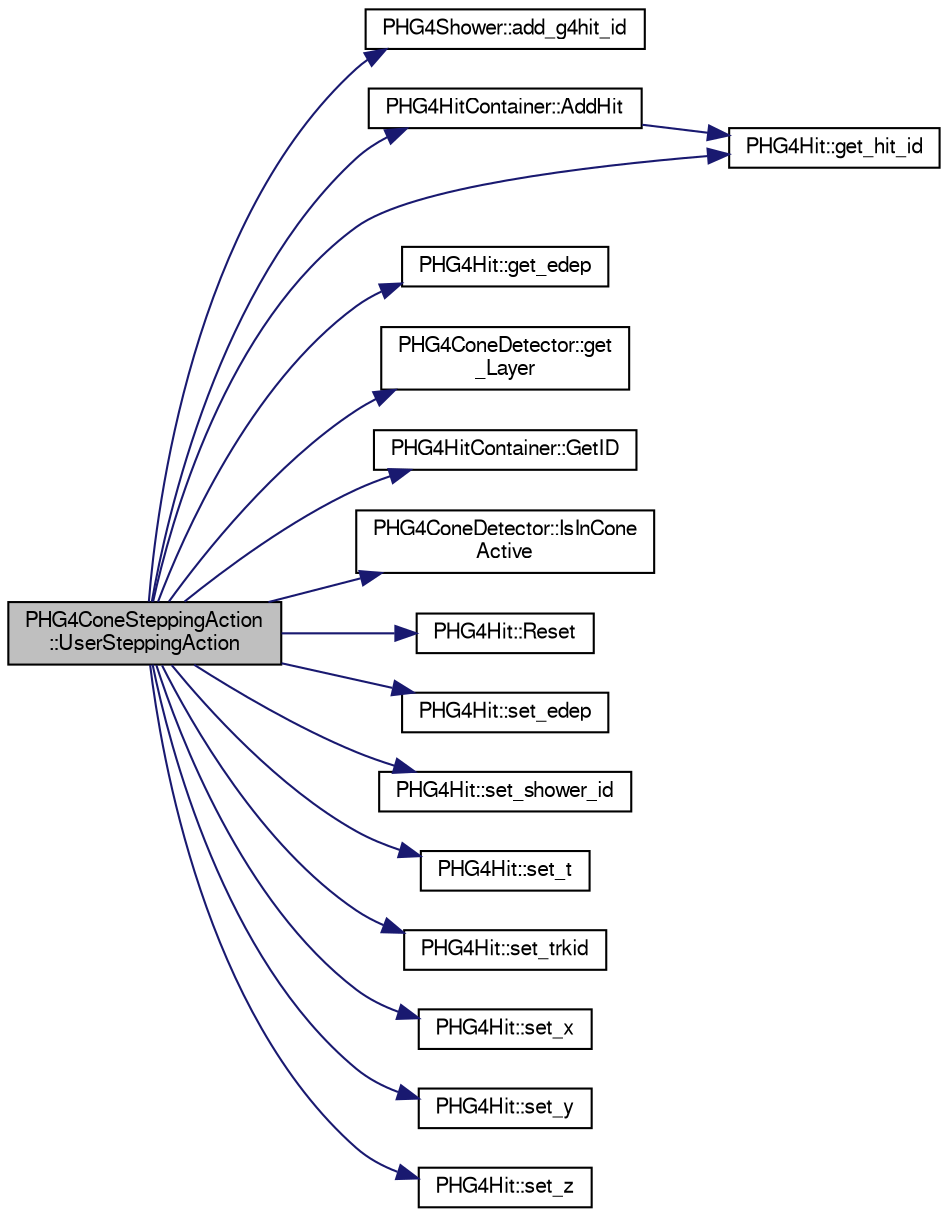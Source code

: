 digraph "PHG4ConeSteppingAction::UserSteppingAction"
{
  bgcolor="transparent";
  edge [fontname="FreeSans",fontsize="10",labelfontname="FreeSans",labelfontsize="10"];
  node [fontname="FreeSans",fontsize="10",shape=record];
  rankdir="LR";
  Node1 [label="PHG4ConeSteppingAction\l::UserSteppingAction",height=0.2,width=0.4,color="black", fillcolor="grey75", style="filled" fontcolor="black"];
  Node1 -> Node2 [color="midnightblue",fontsize="10",style="solid",fontname="FreeSans"];
  Node2 [label="PHG4Shower::add_g4hit_id",height=0.2,width=0.4,color="black",URL="$db/d88/classPHG4Shower.html#aff36d66ca2bfafcb3528d98960fb89c4"];
  Node1 -> Node3 [color="midnightblue",fontsize="10",style="solid",fontname="FreeSans"];
  Node3 [label="PHG4HitContainer::AddHit",height=0.2,width=0.4,color="black",URL="$d4/d30/classPHG4HitContainer.html#a4df3ca68ecff69c9d7976b84fcc82e93"];
  Node3 -> Node4 [color="midnightblue",fontsize="10",style="solid",fontname="FreeSans"];
  Node4 [label="PHG4Hit::get_hit_id",height=0.2,width=0.4,color="black",URL="$d3/d9e/classPHG4Hit.html#acea6b2f3763d899e4de3765b9b5c6e51"];
  Node1 -> Node5 [color="midnightblue",fontsize="10",style="solid",fontname="FreeSans"];
  Node5 [label="PHG4Hit::get_edep",height=0.2,width=0.4,color="black",URL="$d3/d9e/classPHG4Hit.html#a299edb9d0b140d0456f8bfecdf9cac56"];
  Node1 -> Node4 [color="midnightblue",fontsize="10",style="solid",fontname="FreeSans"];
  Node1 -> Node6 [color="midnightblue",fontsize="10",style="solid",fontname="FreeSans"];
  Node6 [label="PHG4ConeDetector::get\l_Layer",height=0.2,width=0.4,color="black",URL="$d6/d41/classPHG4ConeDetector.html#ae44517efc978ae50060d86a6f1fc1375"];
  Node1 -> Node7 [color="midnightblue",fontsize="10",style="solid",fontname="FreeSans"];
  Node7 [label="PHG4HitContainer::GetID",height=0.2,width=0.4,color="black",URL="$d4/d30/classPHG4HitContainer.html#a5073671e6d35969dc3d421e2278229af"];
  Node1 -> Node8 [color="midnightblue",fontsize="10",style="solid",fontname="FreeSans"];
  Node8 [label="PHG4ConeDetector::IsInCone\lActive",height=0.2,width=0.4,color="black",URL="$d6/d41/classPHG4ConeDetector.html#a6d5b14d8c311c6b1305fc4a0a54df40f"];
  Node1 -> Node9 [color="midnightblue",fontsize="10",style="solid",fontname="FreeSans"];
  Node9 [label="PHG4Hit::Reset",height=0.2,width=0.4,color="black",URL="$d3/d9e/classPHG4Hit.html#a73b21baa3e6de2ae4c8101ca5293a9ed",tooltip="Clear Event. "];
  Node1 -> Node10 [color="midnightblue",fontsize="10",style="solid",fontname="FreeSans"];
  Node10 [label="PHG4Hit::set_edep",height=0.2,width=0.4,color="black",URL="$d3/d9e/classPHG4Hit.html#ad97bbe7fcf81822a93654afe0e540143"];
  Node1 -> Node11 [color="midnightblue",fontsize="10",style="solid",fontname="FreeSans"];
  Node11 [label="PHG4Hit::set_shower_id",height=0.2,width=0.4,color="black",URL="$d3/d9e/classPHG4Hit.html#a3bd1d01f13031802bc9956609c416a46"];
  Node1 -> Node12 [color="midnightblue",fontsize="10",style="solid",fontname="FreeSans"];
  Node12 [label="PHG4Hit::set_t",height=0.2,width=0.4,color="black",URL="$d3/d9e/classPHG4Hit.html#a5cced855d1a85cb380f993417f1e5b1a"];
  Node1 -> Node13 [color="midnightblue",fontsize="10",style="solid",fontname="FreeSans"];
  Node13 [label="PHG4Hit::set_trkid",height=0.2,width=0.4,color="black",URL="$d3/d9e/classPHG4Hit.html#ac4e7f18a0d54ec275128651928e69531"];
  Node1 -> Node14 [color="midnightblue",fontsize="10",style="solid",fontname="FreeSans"];
  Node14 [label="PHG4Hit::set_x",height=0.2,width=0.4,color="black",URL="$d3/d9e/classPHG4Hit.html#aa91398b4546e9d099443217e1577f79b"];
  Node1 -> Node15 [color="midnightblue",fontsize="10",style="solid",fontname="FreeSans"];
  Node15 [label="PHG4Hit::set_y",height=0.2,width=0.4,color="black",URL="$d3/d9e/classPHG4Hit.html#a3ab7971f354374b005f9a11fd761b53e"];
  Node1 -> Node16 [color="midnightblue",fontsize="10",style="solid",fontname="FreeSans"];
  Node16 [label="PHG4Hit::set_z",height=0.2,width=0.4,color="black",URL="$d3/d9e/classPHG4Hit.html#a896d7a45139f9cbc2e429127baa61715"];
}
